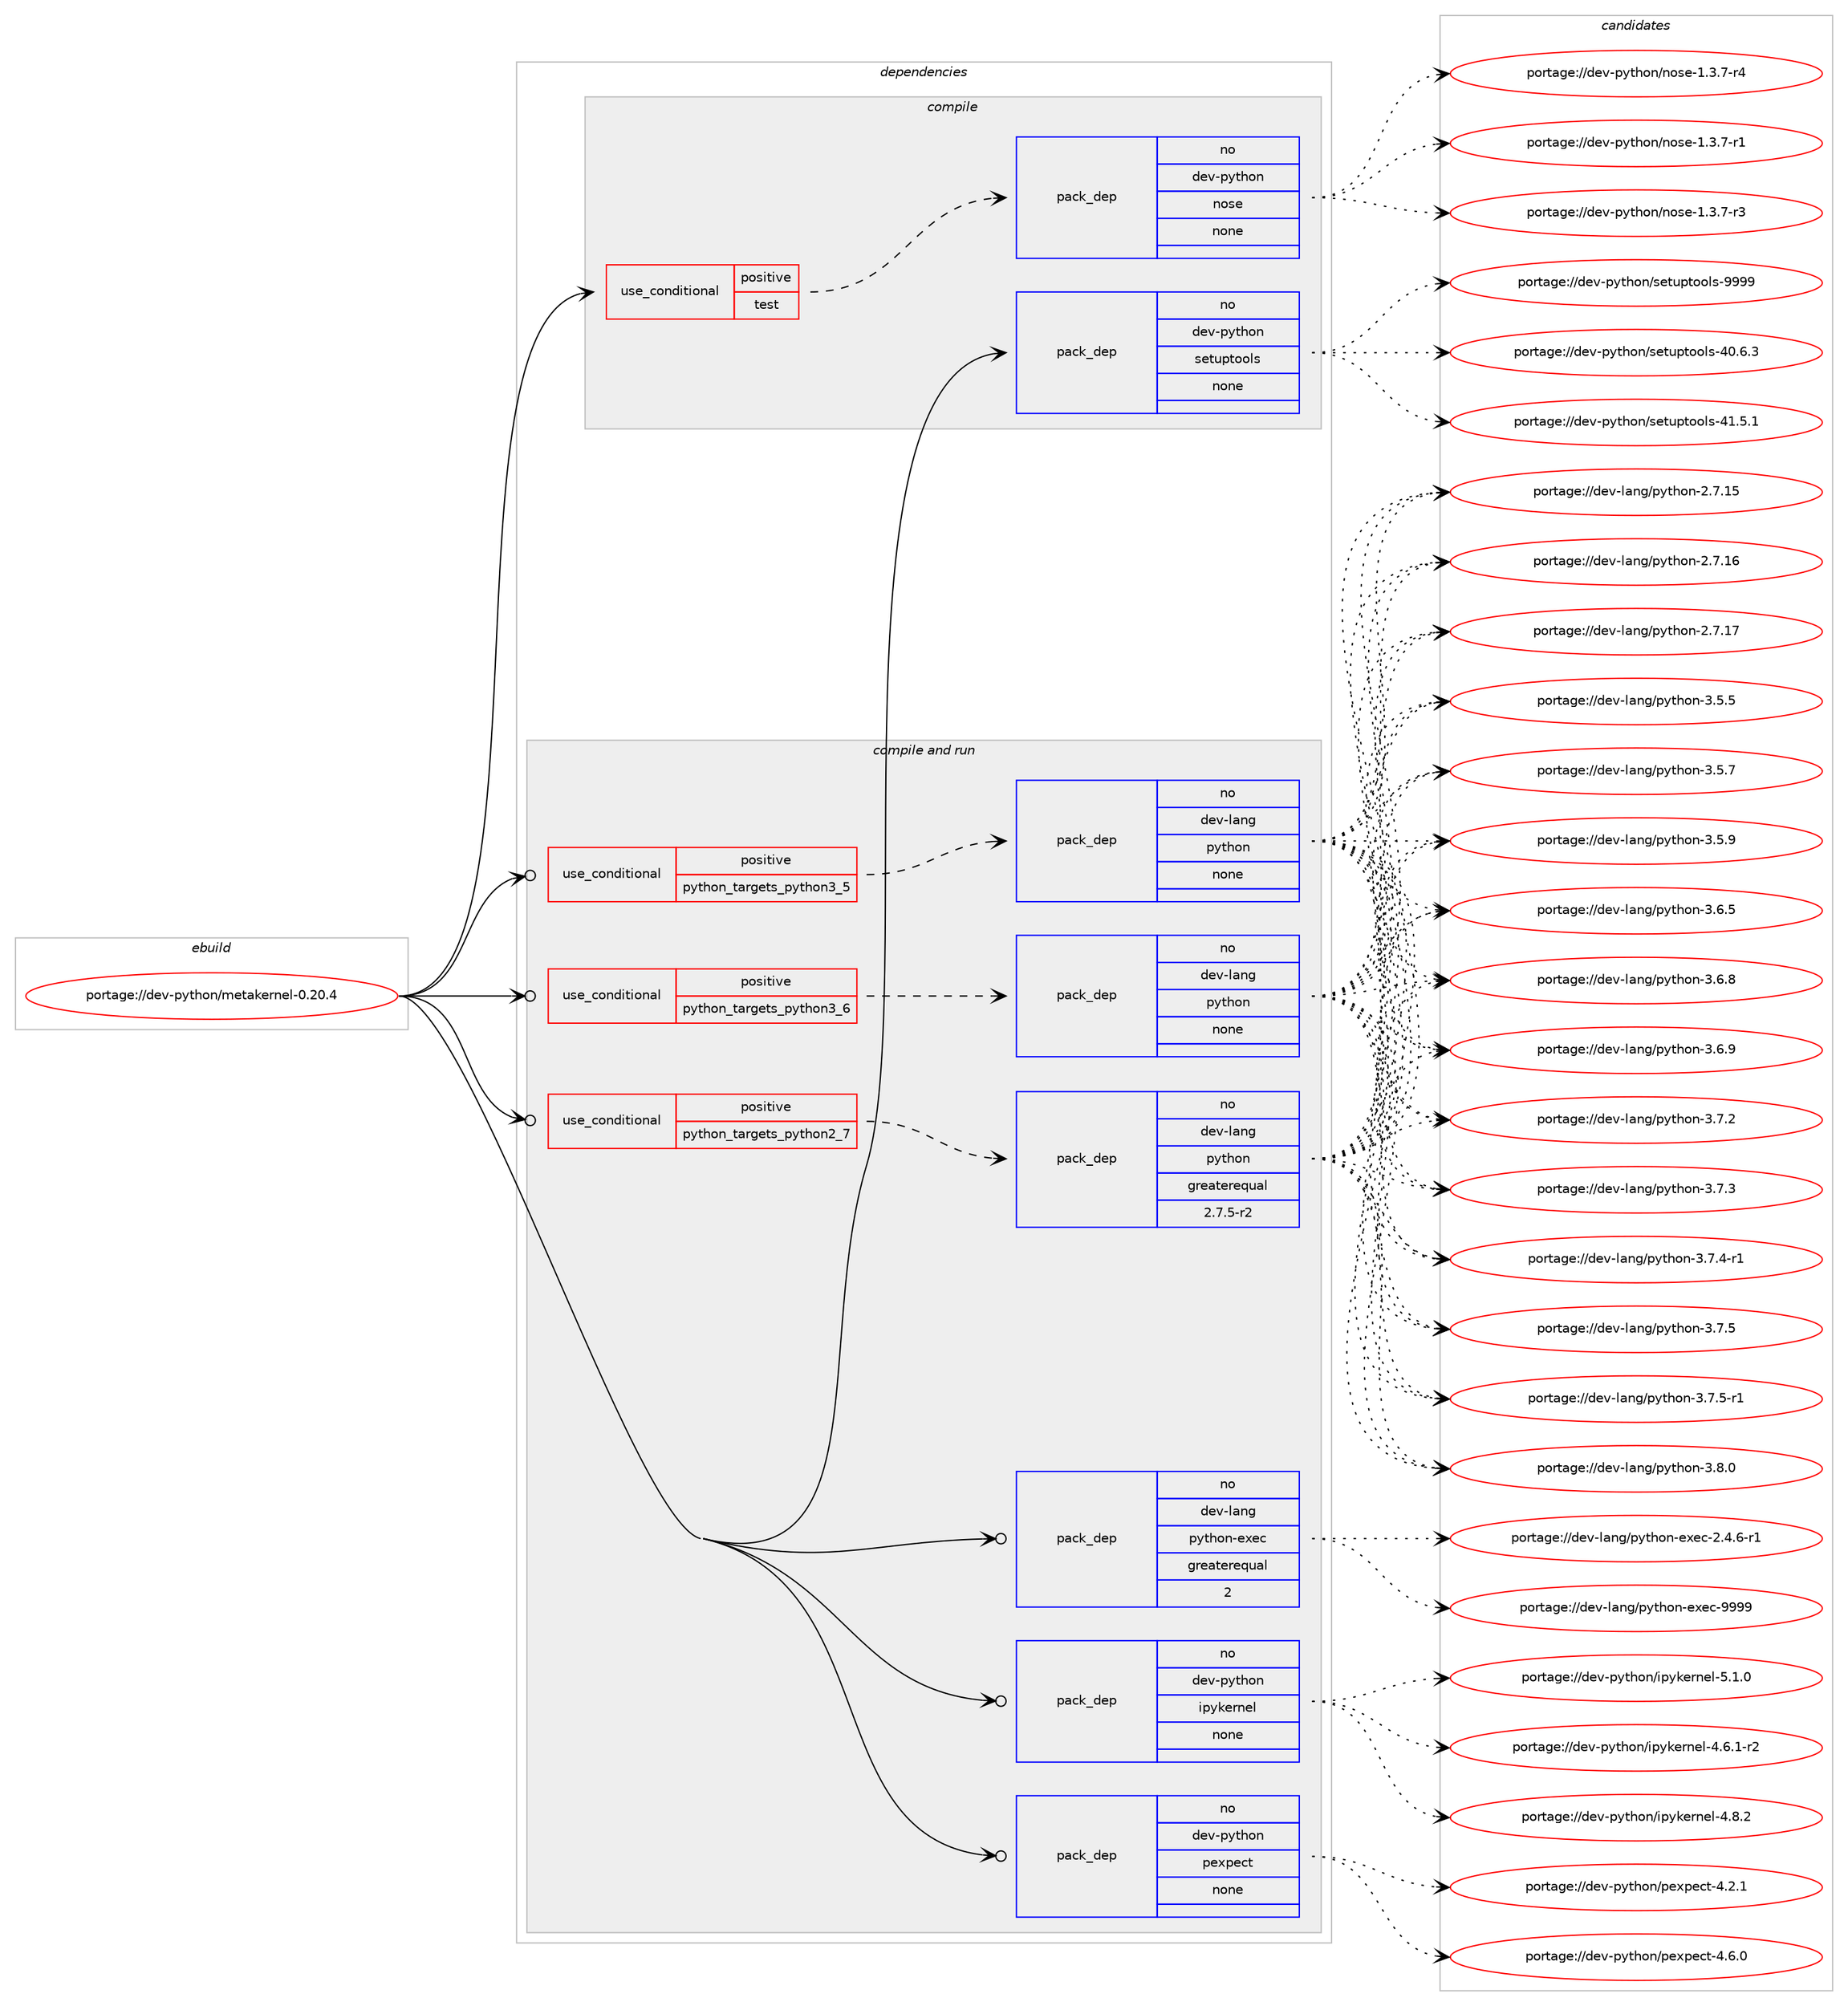 digraph prolog {

# *************
# Graph options
# *************

newrank=true;
concentrate=true;
compound=true;
graph [rankdir=LR,fontname=Helvetica,fontsize=10,ranksep=1.5];#, ranksep=2.5, nodesep=0.2];
edge  [arrowhead=vee];
node  [fontname=Helvetica,fontsize=10];

# **********
# The ebuild
# **********

subgraph cluster_leftcol {
color=gray;
rank=same;
label=<<i>ebuild</i>>;
id [label="portage://dev-python/metakernel-0.20.4", color=red, width=4, href="../dev-python/metakernel-0.20.4.svg"];
}

# ****************
# The dependencies
# ****************

subgraph cluster_midcol {
color=gray;
label=<<i>dependencies</i>>;
subgraph cluster_compile {
fillcolor="#eeeeee";
style=filled;
label=<<i>compile</i>>;
subgraph cond31738 {
dependency149334 [label=<<TABLE BORDER="0" CELLBORDER="1" CELLSPACING="0" CELLPADDING="4"><TR><TD ROWSPAN="3" CELLPADDING="10">use_conditional</TD></TR><TR><TD>positive</TD></TR><TR><TD>test</TD></TR></TABLE>>, shape=none, color=red];
subgraph pack114268 {
dependency149335 [label=<<TABLE BORDER="0" CELLBORDER="1" CELLSPACING="0" CELLPADDING="4" WIDTH="220"><TR><TD ROWSPAN="6" CELLPADDING="30">pack_dep</TD></TR><TR><TD WIDTH="110">no</TD></TR><TR><TD>dev-python</TD></TR><TR><TD>nose</TD></TR><TR><TD>none</TD></TR><TR><TD></TD></TR></TABLE>>, shape=none, color=blue];
}
dependency149334:e -> dependency149335:w [weight=20,style="dashed",arrowhead="vee"];
}
id:e -> dependency149334:w [weight=20,style="solid",arrowhead="vee"];
subgraph pack114269 {
dependency149336 [label=<<TABLE BORDER="0" CELLBORDER="1" CELLSPACING="0" CELLPADDING="4" WIDTH="220"><TR><TD ROWSPAN="6" CELLPADDING="30">pack_dep</TD></TR><TR><TD WIDTH="110">no</TD></TR><TR><TD>dev-python</TD></TR><TR><TD>setuptools</TD></TR><TR><TD>none</TD></TR><TR><TD></TD></TR></TABLE>>, shape=none, color=blue];
}
id:e -> dependency149336:w [weight=20,style="solid",arrowhead="vee"];
}
subgraph cluster_compileandrun {
fillcolor="#eeeeee";
style=filled;
label=<<i>compile and run</i>>;
subgraph cond31739 {
dependency149337 [label=<<TABLE BORDER="0" CELLBORDER="1" CELLSPACING="0" CELLPADDING="4"><TR><TD ROWSPAN="3" CELLPADDING="10">use_conditional</TD></TR><TR><TD>positive</TD></TR><TR><TD>python_targets_python2_7</TD></TR></TABLE>>, shape=none, color=red];
subgraph pack114270 {
dependency149338 [label=<<TABLE BORDER="0" CELLBORDER="1" CELLSPACING="0" CELLPADDING="4" WIDTH="220"><TR><TD ROWSPAN="6" CELLPADDING="30">pack_dep</TD></TR><TR><TD WIDTH="110">no</TD></TR><TR><TD>dev-lang</TD></TR><TR><TD>python</TD></TR><TR><TD>greaterequal</TD></TR><TR><TD>2.7.5-r2</TD></TR></TABLE>>, shape=none, color=blue];
}
dependency149337:e -> dependency149338:w [weight=20,style="dashed",arrowhead="vee"];
}
id:e -> dependency149337:w [weight=20,style="solid",arrowhead="odotvee"];
subgraph cond31740 {
dependency149339 [label=<<TABLE BORDER="0" CELLBORDER="1" CELLSPACING="0" CELLPADDING="4"><TR><TD ROWSPAN="3" CELLPADDING="10">use_conditional</TD></TR><TR><TD>positive</TD></TR><TR><TD>python_targets_python3_5</TD></TR></TABLE>>, shape=none, color=red];
subgraph pack114271 {
dependency149340 [label=<<TABLE BORDER="0" CELLBORDER="1" CELLSPACING="0" CELLPADDING="4" WIDTH="220"><TR><TD ROWSPAN="6" CELLPADDING="30">pack_dep</TD></TR><TR><TD WIDTH="110">no</TD></TR><TR><TD>dev-lang</TD></TR><TR><TD>python</TD></TR><TR><TD>none</TD></TR><TR><TD></TD></TR></TABLE>>, shape=none, color=blue];
}
dependency149339:e -> dependency149340:w [weight=20,style="dashed",arrowhead="vee"];
}
id:e -> dependency149339:w [weight=20,style="solid",arrowhead="odotvee"];
subgraph cond31741 {
dependency149341 [label=<<TABLE BORDER="0" CELLBORDER="1" CELLSPACING="0" CELLPADDING="4"><TR><TD ROWSPAN="3" CELLPADDING="10">use_conditional</TD></TR><TR><TD>positive</TD></TR><TR><TD>python_targets_python3_6</TD></TR></TABLE>>, shape=none, color=red];
subgraph pack114272 {
dependency149342 [label=<<TABLE BORDER="0" CELLBORDER="1" CELLSPACING="0" CELLPADDING="4" WIDTH="220"><TR><TD ROWSPAN="6" CELLPADDING="30">pack_dep</TD></TR><TR><TD WIDTH="110">no</TD></TR><TR><TD>dev-lang</TD></TR><TR><TD>python</TD></TR><TR><TD>none</TD></TR><TR><TD></TD></TR></TABLE>>, shape=none, color=blue];
}
dependency149341:e -> dependency149342:w [weight=20,style="dashed",arrowhead="vee"];
}
id:e -> dependency149341:w [weight=20,style="solid",arrowhead="odotvee"];
subgraph pack114273 {
dependency149343 [label=<<TABLE BORDER="0" CELLBORDER="1" CELLSPACING="0" CELLPADDING="4" WIDTH="220"><TR><TD ROWSPAN="6" CELLPADDING="30">pack_dep</TD></TR><TR><TD WIDTH="110">no</TD></TR><TR><TD>dev-lang</TD></TR><TR><TD>python-exec</TD></TR><TR><TD>greaterequal</TD></TR><TR><TD>2</TD></TR></TABLE>>, shape=none, color=blue];
}
id:e -> dependency149343:w [weight=20,style="solid",arrowhead="odotvee"];
subgraph pack114274 {
dependency149344 [label=<<TABLE BORDER="0" CELLBORDER="1" CELLSPACING="0" CELLPADDING="4" WIDTH="220"><TR><TD ROWSPAN="6" CELLPADDING="30">pack_dep</TD></TR><TR><TD WIDTH="110">no</TD></TR><TR><TD>dev-python</TD></TR><TR><TD>ipykernel</TD></TR><TR><TD>none</TD></TR><TR><TD></TD></TR></TABLE>>, shape=none, color=blue];
}
id:e -> dependency149344:w [weight=20,style="solid",arrowhead="odotvee"];
subgraph pack114275 {
dependency149345 [label=<<TABLE BORDER="0" CELLBORDER="1" CELLSPACING="0" CELLPADDING="4" WIDTH="220"><TR><TD ROWSPAN="6" CELLPADDING="30">pack_dep</TD></TR><TR><TD WIDTH="110">no</TD></TR><TR><TD>dev-python</TD></TR><TR><TD>pexpect</TD></TR><TR><TD>none</TD></TR><TR><TD></TD></TR></TABLE>>, shape=none, color=blue];
}
id:e -> dependency149345:w [weight=20,style="solid",arrowhead="odotvee"];
}
subgraph cluster_run {
fillcolor="#eeeeee";
style=filled;
label=<<i>run</i>>;
}
}

# **************
# The candidates
# **************

subgraph cluster_choices {
rank=same;
color=gray;
label=<<i>candidates</i>>;

subgraph choice114268 {
color=black;
nodesep=1;
choiceportage10010111845112121116104111110471101111151014549465146554511449 [label="portage://dev-python/nose-1.3.7-r1", color=red, width=4,href="../dev-python/nose-1.3.7-r1.svg"];
choiceportage10010111845112121116104111110471101111151014549465146554511451 [label="portage://dev-python/nose-1.3.7-r3", color=red, width=4,href="../dev-python/nose-1.3.7-r3.svg"];
choiceportage10010111845112121116104111110471101111151014549465146554511452 [label="portage://dev-python/nose-1.3.7-r4", color=red, width=4,href="../dev-python/nose-1.3.7-r4.svg"];
dependency149335:e -> choiceportage10010111845112121116104111110471101111151014549465146554511449:w [style=dotted,weight="100"];
dependency149335:e -> choiceportage10010111845112121116104111110471101111151014549465146554511451:w [style=dotted,weight="100"];
dependency149335:e -> choiceportage10010111845112121116104111110471101111151014549465146554511452:w [style=dotted,weight="100"];
}
subgraph choice114269 {
color=black;
nodesep=1;
choiceportage100101118451121211161041111104711510111611711211611111110811545524846544651 [label="portage://dev-python/setuptools-40.6.3", color=red, width=4,href="../dev-python/setuptools-40.6.3.svg"];
choiceportage100101118451121211161041111104711510111611711211611111110811545524946534649 [label="portage://dev-python/setuptools-41.5.1", color=red, width=4,href="../dev-python/setuptools-41.5.1.svg"];
choiceportage10010111845112121116104111110471151011161171121161111111081154557575757 [label="portage://dev-python/setuptools-9999", color=red, width=4,href="../dev-python/setuptools-9999.svg"];
dependency149336:e -> choiceportage100101118451121211161041111104711510111611711211611111110811545524846544651:w [style=dotted,weight="100"];
dependency149336:e -> choiceportage100101118451121211161041111104711510111611711211611111110811545524946534649:w [style=dotted,weight="100"];
dependency149336:e -> choiceportage10010111845112121116104111110471151011161171121161111111081154557575757:w [style=dotted,weight="100"];
}
subgraph choice114270 {
color=black;
nodesep=1;
choiceportage10010111845108971101034711212111610411111045504655464953 [label="portage://dev-lang/python-2.7.15", color=red, width=4,href="../dev-lang/python-2.7.15.svg"];
choiceportage10010111845108971101034711212111610411111045504655464954 [label="portage://dev-lang/python-2.7.16", color=red, width=4,href="../dev-lang/python-2.7.16.svg"];
choiceportage10010111845108971101034711212111610411111045504655464955 [label="portage://dev-lang/python-2.7.17", color=red, width=4,href="../dev-lang/python-2.7.17.svg"];
choiceportage100101118451089711010347112121116104111110455146534653 [label="portage://dev-lang/python-3.5.5", color=red, width=4,href="../dev-lang/python-3.5.5.svg"];
choiceportage100101118451089711010347112121116104111110455146534655 [label="portage://dev-lang/python-3.5.7", color=red, width=4,href="../dev-lang/python-3.5.7.svg"];
choiceportage100101118451089711010347112121116104111110455146534657 [label="portage://dev-lang/python-3.5.9", color=red, width=4,href="../dev-lang/python-3.5.9.svg"];
choiceportage100101118451089711010347112121116104111110455146544653 [label="portage://dev-lang/python-3.6.5", color=red, width=4,href="../dev-lang/python-3.6.5.svg"];
choiceportage100101118451089711010347112121116104111110455146544656 [label="portage://dev-lang/python-3.6.8", color=red, width=4,href="../dev-lang/python-3.6.8.svg"];
choiceportage100101118451089711010347112121116104111110455146544657 [label="portage://dev-lang/python-3.6.9", color=red, width=4,href="../dev-lang/python-3.6.9.svg"];
choiceportage100101118451089711010347112121116104111110455146554650 [label="portage://dev-lang/python-3.7.2", color=red, width=4,href="../dev-lang/python-3.7.2.svg"];
choiceportage100101118451089711010347112121116104111110455146554651 [label="portage://dev-lang/python-3.7.3", color=red, width=4,href="../dev-lang/python-3.7.3.svg"];
choiceportage1001011184510897110103471121211161041111104551465546524511449 [label="portage://dev-lang/python-3.7.4-r1", color=red, width=4,href="../dev-lang/python-3.7.4-r1.svg"];
choiceportage100101118451089711010347112121116104111110455146554653 [label="portage://dev-lang/python-3.7.5", color=red, width=4,href="../dev-lang/python-3.7.5.svg"];
choiceportage1001011184510897110103471121211161041111104551465546534511449 [label="portage://dev-lang/python-3.7.5-r1", color=red, width=4,href="../dev-lang/python-3.7.5-r1.svg"];
choiceportage100101118451089711010347112121116104111110455146564648 [label="portage://dev-lang/python-3.8.0", color=red, width=4,href="../dev-lang/python-3.8.0.svg"];
dependency149338:e -> choiceportage10010111845108971101034711212111610411111045504655464953:w [style=dotted,weight="100"];
dependency149338:e -> choiceportage10010111845108971101034711212111610411111045504655464954:w [style=dotted,weight="100"];
dependency149338:e -> choiceportage10010111845108971101034711212111610411111045504655464955:w [style=dotted,weight="100"];
dependency149338:e -> choiceportage100101118451089711010347112121116104111110455146534653:w [style=dotted,weight="100"];
dependency149338:e -> choiceportage100101118451089711010347112121116104111110455146534655:w [style=dotted,weight="100"];
dependency149338:e -> choiceportage100101118451089711010347112121116104111110455146534657:w [style=dotted,weight="100"];
dependency149338:e -> choiceportage100101118451089711010347112121116104111110455146544653:w [style=dotted,weight="100"];
dependency149338:e -> choiceportage100101118451089711010347112121116104111110455146544656:w [style=dotted,weight="100"];
dependency149338:e -> choiceportage100101118451089711010347112121116104111110455146544657:w [style=dotted,weight="100"];
dependency149338:e -> choiceportage100101118451089711010347112121116104111110455146554650:w [style=dotted,weight="100"];
dependency149338:e -> choiceportage100101118451089711010347112121116104111110455146554651:w [style=dotted,weight="100"];
dependency149338:e -> choiceportage1001011184510897110103471121211161041111104551465546524511449:w [style=dotted,weight="100"];
dependency149338:e -> choiceportage100101118451089711010347112121116104111110455146554653:w [style=dotted,weight="100"];
dependency149338:e -> choiceportage1001011184510897110103471121211161041111104551465546534511449:w [style=dotted,weight="100"];
dependency149338:e -> choiceportage100101118451089711010347112121116104111110455146564648:w [style=dotted,weight="100"];
}
subgraph choice114271 {
color=black;
nodesep=1;
choiceportage10010111845108971101034711212111610411111045504655464953 [label="portage://dev-lang/python-2.7.15", color=red, width=4,href="../dev-lang/python-2.7.15.svg"];
choiceportage10010111845108971101034711212111610411111045504655464954 [label="portage://dev-lang/python-2.7.16", color=red, width=4,href="../dev-lang/python-2.7.16.svg"];
choiceportage10010111845108971101034711212111610411111045504655464955 [label="portage://dev-lang/python-2.7.17", color=red, width=4,href="../dev-lang/python-2.7.17.svg"];
choiceportage100101118451089711010347112121116104111110455146534653 [label="portage://dev-lang/python-3.5.5", color=red, width=4,href="../dev-lang/python-3.5.5.svg"];
choiceportage100101118451089711010347112121116104111110455146534655 [label="portage://dev-lang/python-3.5.7", color=red, width=4,href="../dev-lang/python-3.5.7.svg"];
choiceportage100101118451089711010347112121116104111110455146534657 [label="portage://dev-lang/python-3.5.9", color=red, width=4,href="../dev-lang/python-3.5.9.svg"];
choiceportage100101118451089711010347112121116104111110455146544653 [label="portage://dev-lang/python-3.6.5", color=red, width=4,href="../dev-lang/python-3.6.5.svg"];
choiceportage100101118451089711010347112121116104111110455146544656 [label="portage://dev-lang/python-3.6.8", color=red, width=4,href="../dev-lang/python-3.6.8.svg"];
choiceportage100101118451089711010347112121116104111110455146544657 [label="portage://dev-lang/python-3.6.9", color=red, width=4,href="../dev-lang/python-3.6.9.svg"];
choiceportage100101118451089711010347112121116104111110455146554650 [label="portage://dev-lang/python-3.7.2", color=red, width=4,href="../dev-lang/python-3.7.2.svg"];
choiceportage100101118451089711010347112121116104111110455146554651 [label="portage://dev-lang/python-3.7.3", color=red, width=4,href="../dev-lang/python-3.7.3.svg"];
choiceportage1001011184510897110103471121211161041111104551465546524511449 [label="portage://dev-lang/python-3.7.4-r1", color=red, width=4,href="../dev-lang/python-3.7.4-r1.svg"];
choiceportage100101118451089711010347112121116104111110455146554653 [label="portage://dev-lang/python-3.7.5", color=red, width=4,href="../dev-lang/python-3.7.5.svg"];
choiceportage1001011184510897110103471121211161041111104551465546534511449 [label="portage://dev-lang/python-3.7.5-r1", color=red, width=4,href="../dev-lang/python-3.7.5-r1.svg"];
choiceportage100101118451089711010347112121116104111110455146564648 [label="portage://dev-lang/python-3.8.0", color=red, width=4,href="../dev-lang/python-3.8.0.svg"];
dependency149340:e -> choiceportage10010111845108971101034711212111610411111045504655464953:w [style=dotted,weight="100"];
dependency149340:e -> choiceportage10010111845108971101034711212111610411111045504655464954:w [style=dotted,weight="100"];
dependency149340:e -> choiceportage10010111845108971101034711212111610411111045504655464955:w [style=dotted,weight="100"];
dependency149340:e -> choiceportage100101118451089711010347112121116104111110455146534653:w [style=dotted,weight="100"];
dependency149340:e -> choiceportage100101118451089711010347112121116104111110455146534655:w [style=dotted,weight="100"];
dependency149340:e -> choiceportage100101118451089711010347112121116104111110455146534657:w [style=dotted,weight="100"];
dependency149340:e -> choiceportage100101118451089711010347112121116104111110455146544653:w [style=dotted,weight="100"];
dependency149340:e -> choiceportage100101118451089711010347112121116104111110455146544656:w [style=dotted,weight="100"];
dependency149340:e -> choiceportage100101118451089711010347112121116104111110455146544657:w [style=dotted,weight="100"];
dependency149340:e -> choiceportage100101118451089711010347112121116104111110455146554650:w [style=dotted,weight="100"];
dependency149340:e -> choiceportage100101118451089711010347112121116104111110455146554651:w [style=dotted,weight="100"];
dependency149340:e -> choiceportage1001011184510897110103471121211161041111104551465546524511449:w [style=dotted,weight="100"];
dependency149340:e -> choiceportage100101118451089711010347112121116104111110455146554653:w [style=dotted,weight="100"];
dependency149340:e -> choiceportage1001011184510897110103471121211161041111104551465546534511449:w [style=dotted,weight="100"];
dependency149340:e -> choiceportage100101118451089711010347112121116104111110455146564648:w [style=dotted,weight="100"];
}
subgraph choice114272 {
color=black;
nodesep=1;
choiceportage10010111845108971101034711212111610411111045504655464953 [label="portage://dev-lang/python-2.7.15", color=red, width=4,href="../dev-lang/python-2.7.15.svg"];
choiceportage10010111845108971101034711212111610411111045504655464954 [label="portage://dev-lang/python-2.7.16", color=red, width=4,href="../dev-lang/python-2.7.16.svg"];
choiceportage10010111845108971101034711212111610411111045504655464955 [label="portage://dev-lang/python-2.7.17", color=red, width=4,href="../dev-lang/python-2.7.17.svg"];
choiceportage100101118451089711010347112121116104111110455146534653 [label="portage://dev-lang/python-3.5.5", color=red, width=4,href="../dev-lang/python-3.5.5.svg"];
choiceportage100101118451089711010347112121116104111110455146534655 [label="portage://dev-lang/python-3.5.7", color=red, width=4,href="../dev-lang/python-3.5.7.svg"];
choiceportage100101118451089711010347112121116104111110455146534657 [label="portage://dev-lang/python-3.5.9", color=red, width=4,href="../dev-lang/python-3.5.9.svg"];
choiceportage100101118451089711010347112121116104111110455146544653 [label="portage://dev-lang/python-3.6.5", color=red, width=4,href="../dev-lang/python-3.6.5.svg"];
choiceportage100101118451089711010347112121116104111110455146544656 [label="portage://dev-lang/python-3.6.8", color=red, width=4,href="../dev-lang/python-3.6.8.svg"];
choiceportage100101118451089711010347112121116104111110455146544657 [label="portage://dev-lang/python-3.6.9", color=red, width=4,href="../dev-lang/python-3.6.9.svg"];
choiceportage100101118451089711010347112121116104111110455146554650 [label="portage://dev-lang/python-3.7.2", color=red, width=4,href="../dev-lang/python-3.7.2.svg"];
choiceportage100101118451089711010347112121116104111110455146554651 [label="portage://dev-lang/python-3.7.3", color=red, width=4,href="../dev-lang/python-3.7.3.svg"];
choiceportage1001011184510897110103471121211161041111104551465546524511449 [label="portage://dev-lang/python-3.7.4-r1", color=red, width=4,href="../dev-lang/python-3.7.4-r1.svg"];
choiceportage100101118451089711010347112121116104111110455146554653 [label="portage://dev-lang/python-3.7.5", color=red, width=4,href="../dev-lang/python-3.7.5.svg"];
choiceportage1001011184510897110103471121211161041111104551465546534511449 [label="portage://dev-lang/python-3.7.5-r1", color=red, width=4,href="../dev-lang/python-3.7.5-r1.svg"];
choiceportage100101118451089711010347112121116104111110455146564648 [label="portage://dev-lang/python-3.8.0", color=red, width=4,href="../dev-lang/python-3.8.0.svg"];
dependency149342:e -> choiceportage10010111845108971101034711212111610411111045504655464953:w [style=dotted,weight="100"];
dependency149342:e -> choiceportage10010111845108971101034711212111610411111045504655464954:w [style=dotted,weight="100"];
dependency149342:e -> choiceportage10010111845108971101034711212111610411111045504655464955:w [style=dotted,weight="100"];
dependency149342:e -> choiceportage100101118451089711010347112121116104111110455146534653:w [style=dotted,weight="100"];
dependency149342:e -> choiceportage100101118451089711010347112121116104111110455146534655:w [style=dotted,weight="100"];
dependency149342:e -> choiceportage100101118451089711010347112121116104111110455146534657:w [style=dotted,weight="100"];
dependency149342:e -> choiceportage100101118451089711010347112121116104111110455146544653:w [style=dotted,weight="100"];
dependency149342:e -> choiceportage100101118451089711010347112121116104111110455146544656:w [style=dotted,weight="100"];
dependency149342:e -> choiceportage100101118451089711010347112121116104111110455146544657:w [style=dotted,weight="100"];
dependency149342:e -> choiceportage100101118451089711010347112121116104111110455146554650:w [style=dotted,weight="100"];
dependency149342:e -> choiceportage100101118451089711010347112121116104111110455146554651:w [style=dotted,weight="100"];
dependency149342:e -> choiceportage1001011184510897110103471121211161041111104551465546524511449:w [style=dotted,weight="100"];
dependency149342:e -> choiceportage100101118451089711010347112121116104111110455146554653:w [style=dotted,weight="100"];
dependency149342:e -> choiceportage1001011184510897110103471121211161041111104551465546534511449:w [style=dotted,weight="100"];
dependency149342:e -> choiceportage100101118451089711010347112121116104111110455146564648:w [style=dotted,weight="100"];
}
subgraph choice114273 {
color=black;
nodesep=1;
choiceportage10010111845108971101034711212111610411111045101120101994550465246544511449 [label="portage://dev-lang/python-exec-2.4.6-r1", color=red, width=4,href="../dev-lang/python-exec-2.4.6-r1.svg"];
choiceportage10010111845108971101034711212111610411111045101120101994557575757 [label="portage://dev-lang/python-exec-9999", color=red, width=4,href="../dev-lang/python-exec-9999.svg"];
dependency149343:e -> choiceportage10010111845108971101034711212111610411111045101120101994550465246544511449:w [style=dotted,weight="100"];
dependency149343:e -> choiceportage10010111845108971101034711212111610411111045101120101994557575757:w [style=dotted,weight="100"];
}
subgraph choice114274 {
color=black;
nodesep=1;
choiceportage10010111845112121116104111110471051121211071011141101011084552465446494511450 [label="portage://dev-python/ipykernel-4.6.1-r2", color=red, width=4,href="../dev-python/ipykernel-4.6.1-r2.svg"];
choiceportage1001011184511212111610411111047105112121107101114110101108455246564650 [label="portage://dev-python/ipykernel-4.8.2", color=red, width=4,href="../dev-python/ipykernel-4.8.2.svg"];
choiceportage1001011184511212111610411111047105112121107101114110101108455346494648 [label="portage://dev-python/ipykernel-5.1.0", color=red, width=4,href="../dev-python/ipykernel-5.1.0.svg"];
dependency149344:e -> choiceportage10010111845112121116104111110471051121211071011141101011084552465446494511450:w [style=dotted,weight="100"];
dependency149344:e -> choiceportage1001011184511212111610411111047105112121107101114110101108455246564650:w [style=dotted,weight="100"];
dependency149344:e -> choiceportage1001011184511212111610411111047105112121107101114110101108455346494648:w [style=dotted,weight="100"];
}
subgraph choice114275 {
color=black;
nodesep=1;
choiceportage100101118451121211161041111104711210112011210199116455246504649 [label="portage://dev-python/pexpect-4.2.1", color=red, width=4,href="../dev-python/pexpect-4.2.1.svg"];
choiceportage100101118451121211161041111104711210112011210199116455246544648 [label="portage://dev-python/pexpect-4.6.0", color=red, width=4,href="../dev-python/pexpect-4.6.0.svg"];
dependency149345:e -> choiceportage100101118451121211161041111104711210112011210199116455246504649:w [style=dotted,weight="100"];
dependency149345:e -> choiceportage100101118451121211161041111104711210112011210199116455246544648:w [style=dotted,weight="100"];
}
}

}
